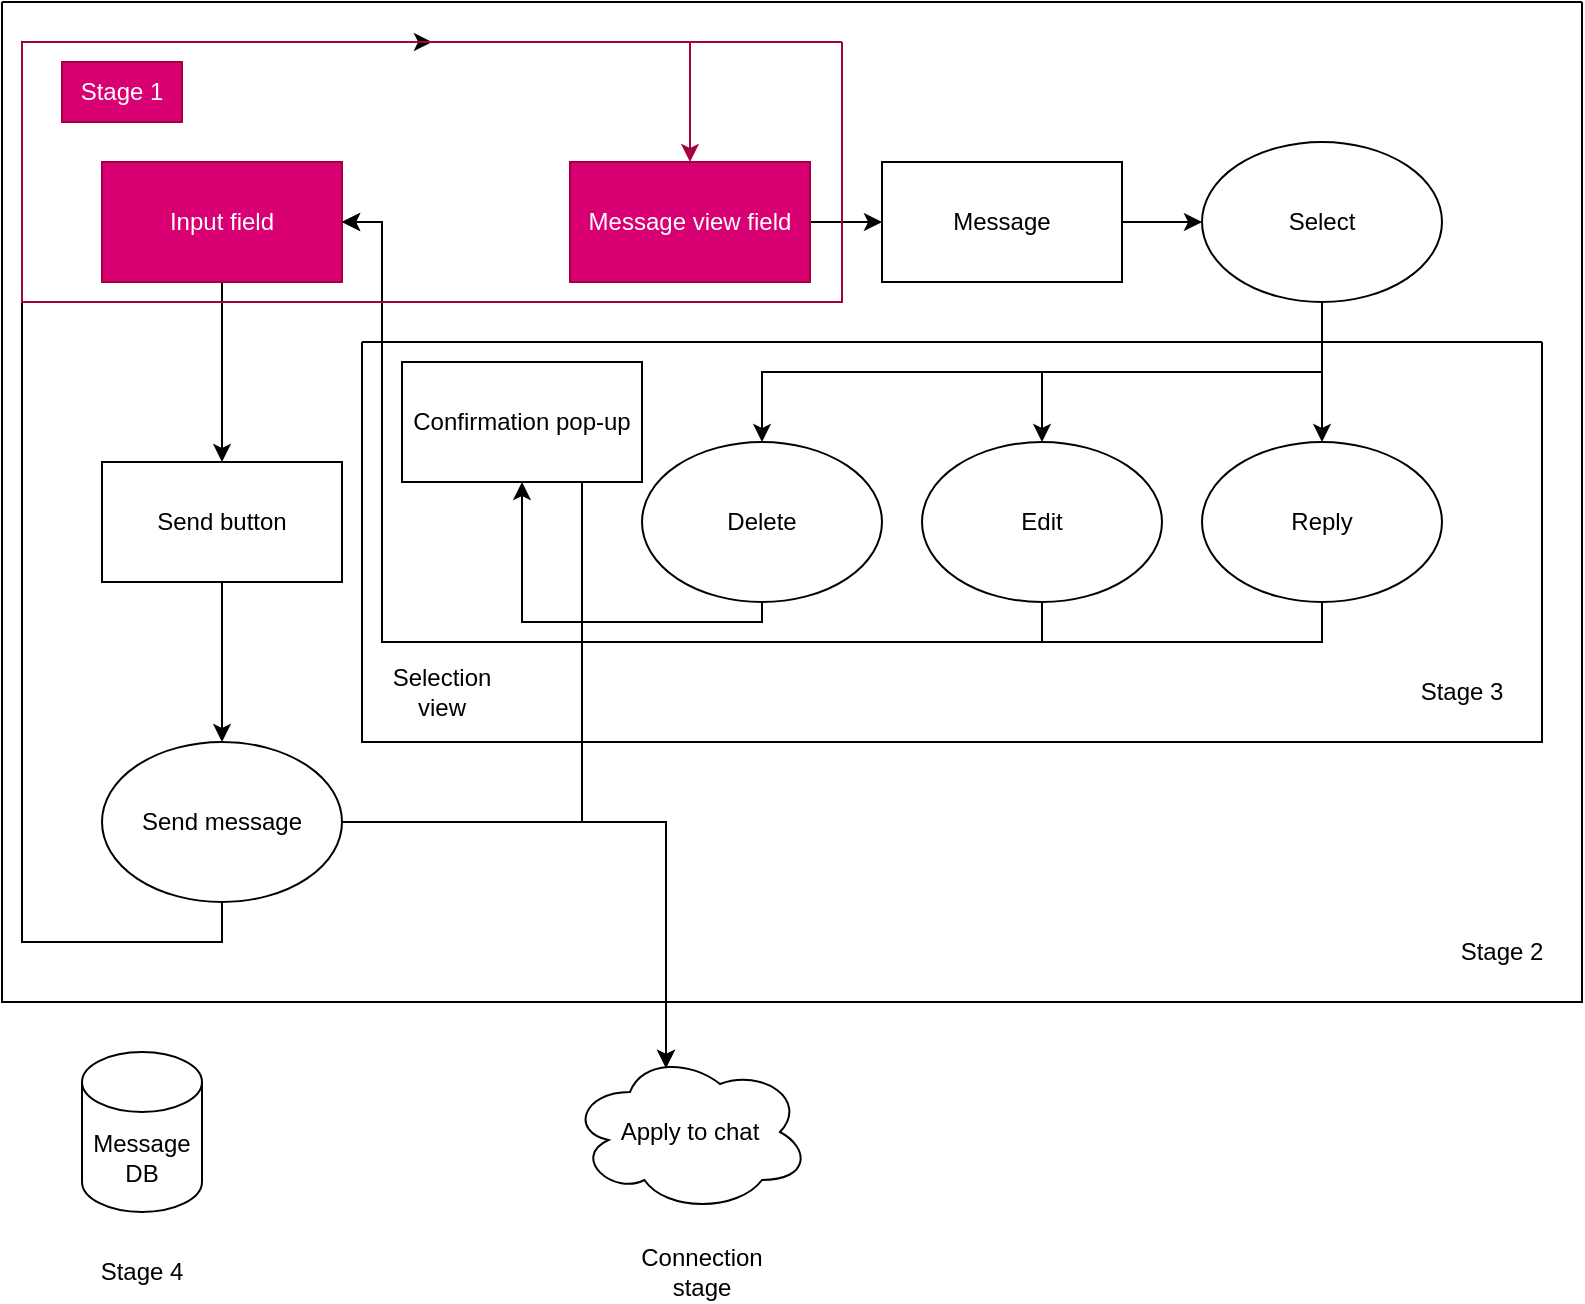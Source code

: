 <mxfile version="23.0.2" type="device">
  <diagram name="Page-1" id="t5oQr2Oa12oH5Eax1Csj">
    <mxGraphModel dx="915" dy="683" grid="1" gridSize="10" guides="1" tooltips="1" connect="1" arrows="1" fold="1" page="1" pageScale="1" pageWidth="827" pageHeight="1169" math="0" shadow="0">
      <root>
        <mxCell id="0" />
        <mxCell id="1" parent="0" />
        <mxCell id="WchNHMiv1jiobEMOiQwt-17" style="edgeStyle=orthogonalEdgeStyle;rounded=0;orthogonalLoop=1;jettySize=auto;html=1;exitX=0.5;exitY=1;exitDx=0;exitDy=0;entryX=0.5;entryY=0;entryDx=0;entryDy=0;" edge="1" parent="1" source="WchNHMiv1jiobEMOiQwt-3" target="WchNHMiv1jiobEMOiQwt-5">
          <mxGeometry relative="1" as="geometry" />
        </mxCell>
        <mxCell id="WchNHMiv1jiobEMOiQwt-3" value="Input field" style="rounded=0;whiteSpace=wrap;html=1;fillColor=#d80073;fontColor=#ffffff;strokeColor=#A50040;" vertex="1" parent="1">
          <mxGeometry x="60" y="100" width="120" height="60" as="geometry" />
        </mxCell>
        <mxCell id="WchNHMiv1jiobEMOiQwt-12" style="edgeStyle=orthogonalEdgeStyle;rounded=0;orthogonalLoop=1;jettySize=auto;html=1;exitX=1;exitY=0.5;exitDx=0;exitDy=0;entryX=0;entryY=0.5;entryDx=0;entryDy=0;" edge="1" parent="1" source="WchNHMiv1jiobEMOiQwt-4" target="WchNHMiv1jiobEMOiQwt-6">
          <mxGeometry relative="1" as="geometry" />
        </mxCell>
        <mxCell id="WchNHMiv1jiobEMOiQwt-4" value="Message view field" style="rounded=0;whiteSpace=wrap;html=1;fillColor=#d80073;fontColor=#ffffff;strokeColor=#A50040;" vertex="1" parent="1">
          <mxGeometry x="294" y="100" width="120" height="60" as="geometry" />
        </mxCell>
        <mxCell id="WchNHMiv1jiobEMOiQwt-19" style="edgeStyle=orthogonalEdgeStyle;rounded=0;orthogonalLoop=1;jettySize=auto;html=1;exitX=0.5;exitY=1;exitDx=0;exitDy=0;" edge="1" parent="1" source="WchNHMiv1jiobEMOiQwt-5" target="WchNHMiv1jiobEMOiQwt-18">
          <mxGeometry relative="1" as="geometry" />
        </mxCell>
        <mxCell id="WchNHMiv1jiobEMOiQwt-5" value="Send button" style="rounded=0;whiteSpace=wrap;html=1;" vertex="1" parent="1">
          <mxGeometry x="60" y="250" width="120" height="60" as="geometry" />
        </mxCell>
        <mxCell id="WchNHMiv1jiobEMOiQwt-13" style="edgeStyle=orthogonalEdgeStyle;rounded=0;orthogonalLoop=1;jettySize=auto;html=1;exitX=1;exitY=0.5;exitDx=0;exitDy=0;entryX=0;entryY=0.5;entryDx=0;entryDy=0;" edge="1" parent="1" source="WchNHMiv1jiobEMOiQwt-6" target="WchNHMiv1jiobEMOiQwt-8">
          <mxGeometry relative="1" as="geometry" />
        </mxCell>
        <mxCell id="WchNHMiv1jiobEMOiQwt-6" value="Message" style="rounded=0;whiteSpace=wrap;html=1;" vertex="1" parent="1">
          <mxGeometry x="450" y="100" width="120" height="60" as="geometry" />
        </mxCell>
        <mxCell id="WchNHMiv1jiobEMOiQwt-14" style="edgeStyle=orthogonalEdgeStyle;rounded=0;orthogonalLoop=1;jettySize=auto;html=1;exitX=0.5;exitY=1;exitDx=0;exitDy=0;" edge="1" parent="1" source="WchNHMiv1jiobEMOiQwt-8" target="WchNHMiv1jiobEMOiQwt-9">
          <mxGeometry relative="1" as="geometry" />
        </mxCell>
        <mxCell id="WchNHMiv1jiobEMOiQwt-15" style="edgeStyle=orthogonalEdgeStyle;rounded=0;orthogonalLoop=1;jettySize=auto;html=1;exitX=0.5;exitY=1;exitDx=0;exitDy=0;" edge="1" parent="1" source="WchNHMiv1jiobEMOiQwt-8" target="WchNHMiv1jiobEMOiQwt-10">
          <mxGeometry relative="1" as="geometry" />
        </mxCell>
        <mxCell id="WchNHMiv1jiobEMOiQwt-16" style="edgeStyle=orthogonalEdgeStyle;rounded=0;orthogonalLoop=1;jettySize=auto;html=1;exitX=0.5;exitY=1;exitDx=0;exitDy=0;" edge="1" parent="1" source="WchNHMiv1jiobEMOiQwt-8" target="WchNHMiv1jiobEMOiQwt-11">
          <mxGeometry relative="1" as="geometry" />
        </mxCell>
        <mxCell id="WchNHMiv1jiobEMOiQwt-8" value="Select" style="ellipse;whiteSpace=wrap;html=1;" vertex="1" parent="1">
          <mxGeometry x="610" y="90" width="120" height="80" as="geometry" />
        </mxCell>
        <mxCell id="WchNHMiv1jiobEMOiQwt-20" style="edgeStyle=orthogonalEdgeStyle;rounded=0;orthogonalLoop=1;jettySize=auto;html=1;exitX=0.5;exitY=1;exitDx=0;exitDy=0;entryX=1;entryY=0.5;entryDx=0;entryDy=0;" edge="1" parent="1" source="WchNHMiv1jiobEMOiQwt-9" target="WchNHMiv1jiobEMOiQwt-3">
          <mxGeometry relative="1" as="geometry">
            <Array as="points">
              <mxPoint x="670" y="340" />
              <mxPoint x="200" y="340" />
              <mxPoint x="200" y="130" />
            </Array>
          </mxGeometry>
        </mxCell>
        <mxCell id="WchNHMiv1jiobEMOiQwt-9" value="Reply" style="ellipse;whiteSpace=wrap;html=1;" vertex="1" parent="1">
          <mxGeometry x="610" y="240" width="120" height="80" as="geometry" />
        </mxCell>
        <mxCell id="WchNHMiv1jiobEMOiQwt-21" style="edgeStyle=orthogonalEdgeStyle;rounded=0;orthogonalLoop=1;jettySize=auto;html=1;exitX=0.5;exitY=1;exitDx=0;exitDy=0;entryX=1;entryY=0.5;entryDx=0;entryDy=0;" edge="1" parent="1" source="WchNHMiv1jiobEMOiQwt-10" target="WchNHMiv1jiobEMOiQwt-3">
          <mxGeometry relative="1" as="geometry">
            <Array as="points">
              <mxPoint x="530" y="340" />
              <mxPoint x="200" y="340" />
              <mxPoint x="200" y="130" />
            </Array>
          </mxGeometry>
        </mxCell>
        <mxCell id="WchNHMiv1jiobEMOiQwt-10" value="Edit" style="ellipse;whiteSpace=wrap;html=1;" vertex="1" parent="1">
          <mxGeometry x="470" y="240" width="120" height="80" as="geometry" />
        </mxCell>
        <mxCell id="WchNHMiv1jiobEMOiQwt-25" style="edgeStyle=orthogonalEdgeStyle;rounded=0;orthogonalLoop=1;jettySize=auto;html=1;exitX=0.5;exitY=1;exitDx=0;exitDy=0;entryX=0.5;entryY=1;entryDx=0;entryDy=0;" edge="1" parent="1" source="WchNHMiv1jiobEMOiQwt-11" target="WchNHMiv1jiobEMOiQwt-22">
          <mxGeometry relative="1" as="geometry">
            <Array as="points">
              <mxPoint x="390" y="330" />
              <mxPoint x="270" y="330" />
            </Array>
          </mxGeometry>
        </mxCell>
        <mxCell id="WchNHMiv1jiobEMOiQwt-11" value="Delete" style="ellipse;whiteSpace=wrap;html=1;" vertex="1" parent="1">
          <mxGeometry x="330" y="240" width="120" height="80" as="geometry" />
        </mxCell>
        <mxCell id="WchNHMiv1jiobEMOiQwt-24" style="edgeStyle=orthogonalEdgeStyle;rounded=0;orthogonalLoop=1;jettySize=auto;html=1;exitX=0.5;exitY=1;exitDx=0;exitDy=0;entryX=0.5;entryY=0;entryDx=0;entryDy=0;fillColor=#d80073;strokeColor=#A50040;" edge="1" parent="1" source="WchNHMiv1jiobEMOiQwt-28" target="WchNHMiv1jiobEMOiQwt-4">
          <mxGeometry relative="1" as="geometry">
            <Array as="points">
              <mxPoint x="20" y="40" />
              <mxPoint x="354" y="40" />
            </Array>
          </mxGeometry>
        </mxCell>
        <mxCell id="WchNHMiv1jiobEMOiQwt-18" value="Send message" style="ellipse;whiteSpace=wrap;html=1;" vertex="1" parent="1">
          <mxGeometry x="60" y="390" width="120" height="80" as="geometry" />
        </mxCell>
        <mxCell id="WchNHMiv1jiobEMOiQwt-22" value="Confirmation pop-up" style="rounded=0;whiteSpace=wrap;html=1;" vertex="1" parent="1">
          <mxGeometry x="210" y="200" width="120" height="60" as="geometry" />
        </mxCell>
        <mxCell id="WchNHMiv1jiobEMOiQwt-26" value="" style="swimlane;startSize=0;" vertex="1" parent="1">
          <mxGeometry x="190" y="190" width="590" height="200" as="geometry" />
        </mxCell>
        <mxCell id="WchNHMiv1jiobEMOiQwt-27" value="Selection view" style="text;html=1;strokeColor=none;fillColor=none;align=center;verticalAlign=middle;whiteSpace=wrap;rounded=0;" vertex="1" parent="WchNHMiv1jiobEMOiQwt-26">
          <mxGeometry x="10" y="160" width="60" height="30" as="geometry" />
        </mxCell>
        <mxCell id="WchNHMiv1jiobEMOiQwt-33" value="Stage 3" style="text;html=1;strokeColor=none;fillColor=none;align=center;verticalAlign=middle;whiteSpace=wrap;rounded=0;" vertex="1" parent="WchNHMiv1jiobEMOiQwt-26">
          <mxGeometry x="520" y="160" width="60" height="30" as="geometry" />
        </mxCell>
        <mxCell id="WchNHMiv1jiobEMOiQwt-29" value="" style="edgeStyle=orthogonalEdgeStyle;rounded=0;orthogonalLoop=1;jettySize=auto;html=1;exitX=0.5;exitY=1;exitDx=0;exitDy=0;entryX=0.5;entryY=0;entryDx=0;entryDy=0;" edge="1" parent="1" source="WchNHMiv1jiobEMOiQwt-18" target="WchNHMiv1jiobEMOiQwt-28">
          <mxGeometry relative="1" as="geometry">
            <mxPoint x="120" y="470" as="sourcePoint" />
            <mxPoint x="354" y="100" as="targetPoint" />
            <Array as="points">
              <mxPoint x="120" y="490" />
              <mxPoint x="20" y="490" />
            </Array>
          </mxGeometry>
        </mxCell>
        <mxCell id="WchNHMiv1jiobEMOiQwt-28" value="" style="swimlane;startSize=0;fillColor=#d80073;fontColor=#ffffff;strokeColor=#A50040;" vertex="1" parent="1">
          <mxGeometry x="20" y="40" width="410" height="130" as="geometry" />
        </mxCell>
        <mxCell id="WchNHMiv1jiobEMOiQwt-32" value="Stage 1" style="text;html=1;strokeColor=#A50040;fillColor=#d80073;align=center;verticalAlign=middle;whiteSpace=wrap;rounded=0;fontColor=#ffffff;" vertex="1" parent="WchNHMiv1jiobEMOiQwt-28">
          <mxGeometry x="20" y="10" width="60" height="30" as="geometry" />
        </mxCell>
        <mxCell id="WchNHMiv1jiobEMOiQwt-35" value="" style="swimlane;startSize=0;" vertex="1" parent="1">
          <mxGeometry x="10" y="20" width="790" height="500" as="geometry" />
        </mxCell>
        <mxCell id="WchNHMiv1jiobEMOiQwt-34" value="Stage 2" style="text;html=1;strokeColor=none;fillColor=none;align=center;verticalAlign=middle;whiteSpace=wrap;rounded=0;" vertex="1" parent="WchNHMiv1jiobEMOiQwt-35">
          <mxGeometry x="720" y="460" width="60" height="30" as="geometry" />
        </mxCell>
        <mxCell id="WchNHMiv1jiobEMOiQwt-36" value="Message DB" style="shape=cylinder3;whiteSpace=wrap;html=1;boundedLbl=1;backgroundOutline=1;size=15;" vertex="1" parent="1">
          <mxGeometry x="50" y="545" width="60" height="80" as="geometry" />
        </mxCell>
        <mxCell id="WchNHMiv1jiobEMOiQwt-37" value="Stage 4" style="text;html=1;strokeColor=none;fillColor=none;align=center;verticalAlign=middle;whiteSpace=wrap;rounded=0;" vertex="1" parent="1">
          <mxGeometry x="50" y="640" width="60" height="30" as="geometry" />
        </mxCell>
        <mxCell id="WchNHMiv1jiobEMOiQwt-38" value="Apply to chat" style="ellipse;shape=cloud;whiteSpace=wrap;html=1;" vertex="1" parent="1">
          <mxGeometry x="294" y="545" width="120" height="80" as="geometry" />
        </mxCell>
        <mxCell id="WchNHMiv1jiobEMOiQwt-39" style="edgeStyle=orthogonalEdgeStyle;rounded=0;orthogonalLoop=1;jettySize=auto;html=1;exitX=1;exitY=0.5;exitDx=0;exitDy=0;entryX=0.4;entryY=0.1;entryDx=0;entryDy=0;entryPerimeter=0;" edge="1" parent="1" source="WchNHMiv1jiobEMOiQwt-18" target="WchNHMiv1jiobEMOiQwt-38">
          <mxGeometry relative="1" as="geometry" />
        </mxCell>
        <mxCell id="WchNHMiv1jiobEMOiQwt-41" style="edgeStyle=orthogonalEdgeStyle;rounded=0;orthogonalLoop=1;jettySize=auto;html=1;exitX=0.25;exitY=1;exitDx=0;exitDy=0;entryX=0.4;entryY=0.1;entryDx=0;entryDy=0;entryPerimeter=0;" edge="1" parent="1" source="WchNHMiv1jiobEMOiQwt-22" target="WchNHMiv1jiobEMOiQwt-38">
          <mxGeometry relative="1" as="geometry">
            <Array as="points">
              <mxPoint x="300" y="260" />
              <mxPoint x="300" y="430" />
              <mxPoint x="342" y="430" />
            </Array>
          </mxGeometry>
        </mxCell>
        <mxCell id="WchNHMiv1jiobEMOiQwt-42" value="Connection stage" style="text;html=1;strokeColor=none;fillColor=none;align=center;verticalAlign=middle;whiteSpace=wrap;rounded=0;" vertex="1" parent="1">
          <mxGeometry x="330" y="640" width="60" height="30" as="geometry" />
        </mxCell>
      </root>
    </mxGraphModel>
  </diagram>
</mxfile>
